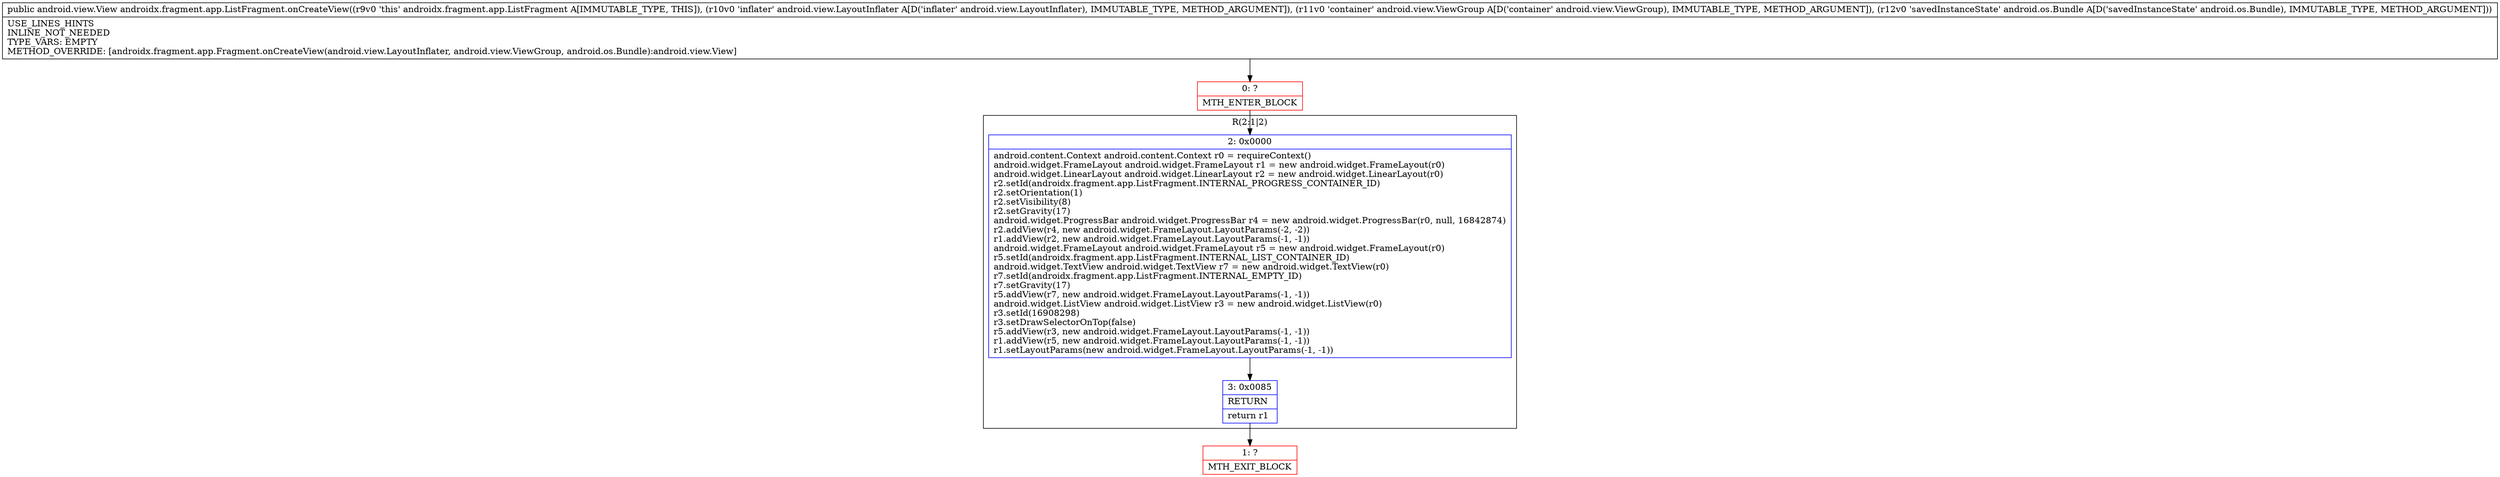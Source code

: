 digraph "CFG forandroidx.fragment.app.ListFragment.onCreateView(Landroid\/view\/LayoutInflater;Landroid\/view\/ViewGroup;Landroid\/os\/Bundle;)Landroid\/view\/View;" {
subgraph cluster_Region_135495954 {
label = "R(2:1|2)";
node [shape=record,color=blue];
Node_2 [shape=record,label="{2\:\ 0x0000|android.content.Context android.content.Context r0 = requireContext()\landroid.widget.FrameLayout android.widget.FrameLayout r1 = new android.widget.FrameLayout(r0)\landroid.widget.LinearLayout android.widget.LinearLayout r2 = new android.widget.LinearLayout(r0)\lr2.setId(androidx.fragment.app.ListFragment.INTERNAL_PROGRESS_CONTAINER_ID)\lr2.setOrientation(1)\lr2.setVisibility(8)\lr2.setGravity(17)\landroid.widget.ProgressBar android.widget.ProgressBar r4 = new android.widget.ProgressBar(r0, null, 16842874)\lr2.addView(r4, new android.widget.FrameLayout.LayoutParams(\-2, \-2))\lr1.addView(r2, new android.widget.FrameLayout.LayoutParams(\-1, \-1))\landroid.widget.FrameLayout android.widget.FrameLayout r5 = new android.widget.FrameLayout(r0)\lr5.setId(androidx.fragment.app.ListFragment.INTERNAL_LIST_CONTAINER_ID)\landroid.widget.TextView android.widget.TextView r7 = new android.widget.TextView(r0)\lr7.setId(androidx.fragment.app.ListFragment.INTERNAL_EMPTY_ID)\lr7.setGravity(17)\lr5.addView(r7, new android.widget.FrameLayout.LayoutParams(\-1, \-1))\landroid.widget.ListView android.widget.ListView r3 = new android.widget.ListView(r0)\lr3.setId(16908298)\lr3.setDrawSelectorOnTop(false)\lr5.addView(r3, new android.widget.FrameLayout.LayoutParams(\-1, \-1))\lr1.addView(r5, new android.widget.FrameLayout.LayoutParams(\-1, \-1))\lr1.setLayoutParams(new android.widget.FrameLayout.LayoutParams(\-1, \-1))\l}"];
Node_3 [shape=record,label="{3\:\ 0x0085|RETURN\l|return r1\l}"];
}
Node_0 [shape=record,color=red,label="{0\:\ ?|MTH_ENTER_BLOCK\l}"];
Node_1 [shape=record,color=red,label="{1\:\ ?|MTH_EXIT_BLOCK\l}"];
MethodNode[shape=record,label="{public android.view.View androidx.fragment.app.ListFragment.onCreateView((r9v0 'this' androidx.fragment.app.ListFragment A[IMMUTABLE_TYPE, THIS]), (r10v0 'inflater' android.view.LayoutInflater A[D('inflater' android.view.LayoutInflater), IMMUTABLE_TYPE, METHOD_ARGUMENT]), (r11v0 'container' android.view.ViewGroup A[D('container' android.view.ViewGroup), IMMUTABLE_TYPE, METHOD_ARGUMENT]), (r12v0 'savedInstanceState' android.os.Bundle A[D('savedInstanceState' android.os.Bundle), IMMUTABLE_TYPE, METHOD_ARGUMENT]))  | USE_LINES_HINTS\lINLINE_NOT_NEEDED\lTYPE_VARS: EMPTY\lMETHOD_OVERRIDE: [androidx.fragment.app.Fragment.onCreateView(android.view.LayoutInflater, android.view.ViewGroup, android.os.Bundle):android.view.View]\l}"];
MethodNode -> Node_0;Node_2 -> Node_3;
Node_3 -> Node_1;
Node_0 -> Node_2;
}

